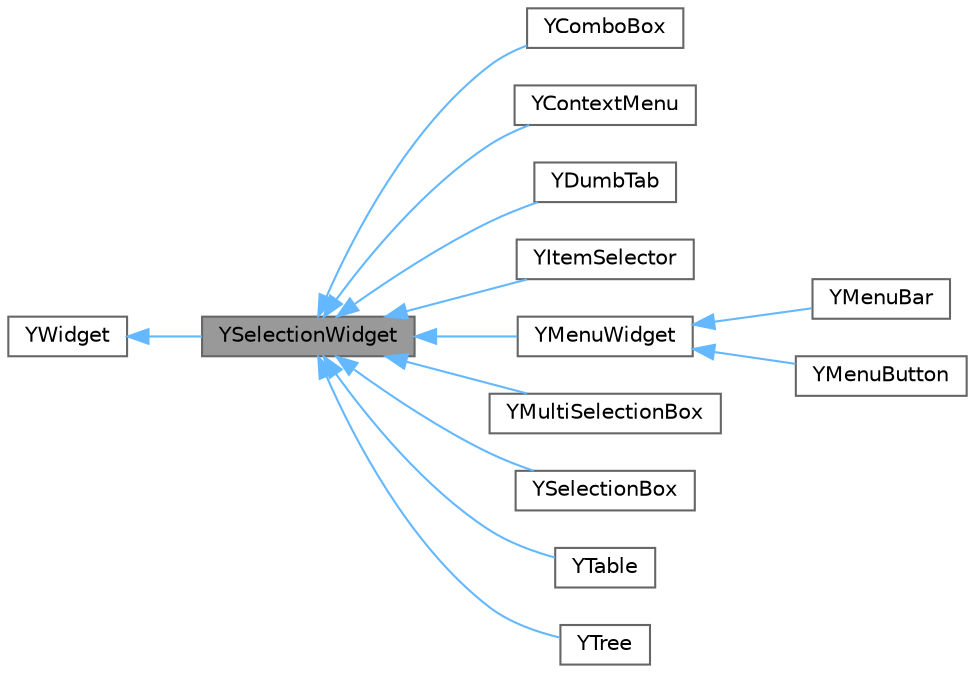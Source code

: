 digraph "YSelectionWidget"
{
 // LATEX_PDF_SIZE
  bgcolor="transparent";
  edge [fontname=Helvetica,fontsize=10,labelfontname=Helvetica,labelfontsize=10];
  node [fontname=Helvetica,fontsize=10,shape=box,height=0.2,width=0.4];
  rankdir="LR";
  Node1 [id="Node000001",label="YSelectionWidget",height=0.2,width=0.4,color="gray40", fillcolor="grey60", style="filled", fontcolor="black",tooltip=" "];
  Node2 -> Node1 [id="edge1_Node000001_Node000002",dir="back",color="steelblue1",style="solid",tooltip=" "];
  Node2 [id="Node000002",label="YWidget",height=0.2,width=0.4,color="gray40", fillcolor="white", style="filled",URL="$classYWidget.html",tooltip=" "];
  Node1 -> Node3 [id="edge2_Node000001_Node000003",dir="back",color="steelblue1",style="solid",tooltip=" "];
  Node3 [id="Node000003",label="YComboBox",height=0.2,width=0.4,color="gray40", fillcolor="white", style="filled",URL="$classYComboBox.html",tooltip=" "];
  Node1 -> Node4 [id="edge3_Node000001_Node000004",dir="back",color="steelblue1",style="solid",tooltip=" "];
  Node4 [id="Node000004",label="YContextMenu",height=0.2,width=0.4,color="gray40", fillcolor="white", style="filled",URL="$classYContextMenu.html",tooltip=" "];
  Node1 -> Node5 [id="edge4_Node000001_Node000005",dir="back",color="steelblue1",style="solid",tooltip=" "];
  Node5 [id="Node000005",label="YDumbTab",height=0.2,width=0.4,color="gray40", fillcolor="white", style="filled",URL="$classYDumbTab.html",tooltip=" "];
  Node1 -> Node6 [id="edge5_Node000001_Node000006",dir="back",color="steelblue1",style="solid",tooltip=" "];
  Node6 [id="Node000006",label="YItemSelector",height=0.2,width=0.4,color="gray40", fillcolor="white", style="filled",URL="$classYItemSelector.html",tooltip=" "];
  Node1 -> Node7 [id="edge6_Node000001_Node000007",dir="back",color="steelblue1",style="solid",tooltip=" "];
  Node7 [id="Node000007",label="YMenuWidget",height=0.2,width=0.4,color="gray40", fillcolor="white", style="filled",URL="$classYMenuWidget.html",tooltip=" "];
  Node7 -> Node8 [id="edge7_Node000007_Node000008",dir="back",color="steelblue1",style="solid",tooltip=" "];
  Node8 [id="Node000008",label="YMenuBar",height=0.2,width=0.4,color="gray40", fillcolor="white", style="filled",URL="$classYMenuBar.html",tooltip=" "];
  Node7 -> Node9 [id="edge8_Node000007_Node000009",dir="back",color="steelblue1",style="solid",tooltip=" "];
  Node9 [id="Node000009",label="YMenuButton",height=0.2,width=0.4,color="gray40", fillcolor="white", style="filled",URL="$classYMenuButton.html",tooltip=" "];
  Node1 -> Node10 [id="edge9_Node000001_Node000010",dir="back",color="steelblue1",style="solid",tooltip=" "];
  Node10 [id="Node000010",label="YMultiSelectionBox",height=0.2,width=0.4,color="gray40", fillcolor="white", style="filled",URL="$classYMultiSelectionBox.html",tooltip=" "];
  Node1 -> Node11 [id="edge10_Node000001_Node000011",dir="back",color="steelblue1",style="solid",tooltip=" "];
  Node11 [id="Node000011",label="YSelectionBox",height=0.2,width=0.4,color="gray40", fillcolor="white", style="filled",URL="$classYSelectionBox.html",tooltip=" "];
  Node1 -> Node12 [id="edge11_Node000001_Node000012",dir="back",color="steelblue1",style="solid",tooltip=" "];
  Node12 [id="Node000012",label="YTable",height=0.2,width=0.4,color="gray40", fillcolor="white", style="filled",URL="$classYTable.html",tooltip=" "];
  Node1 -> Node13 [id="edge12_Node000001_Node000013",dir="back",color="steelblue1",style="solid",tooltip=" "];
  Node13 [id="Node000013",label="YTree",height=0.2,width=0.4,color="gray40", fillcolor="white", style="filled",URL="$classYTree.html",tooltip=" "];
}
